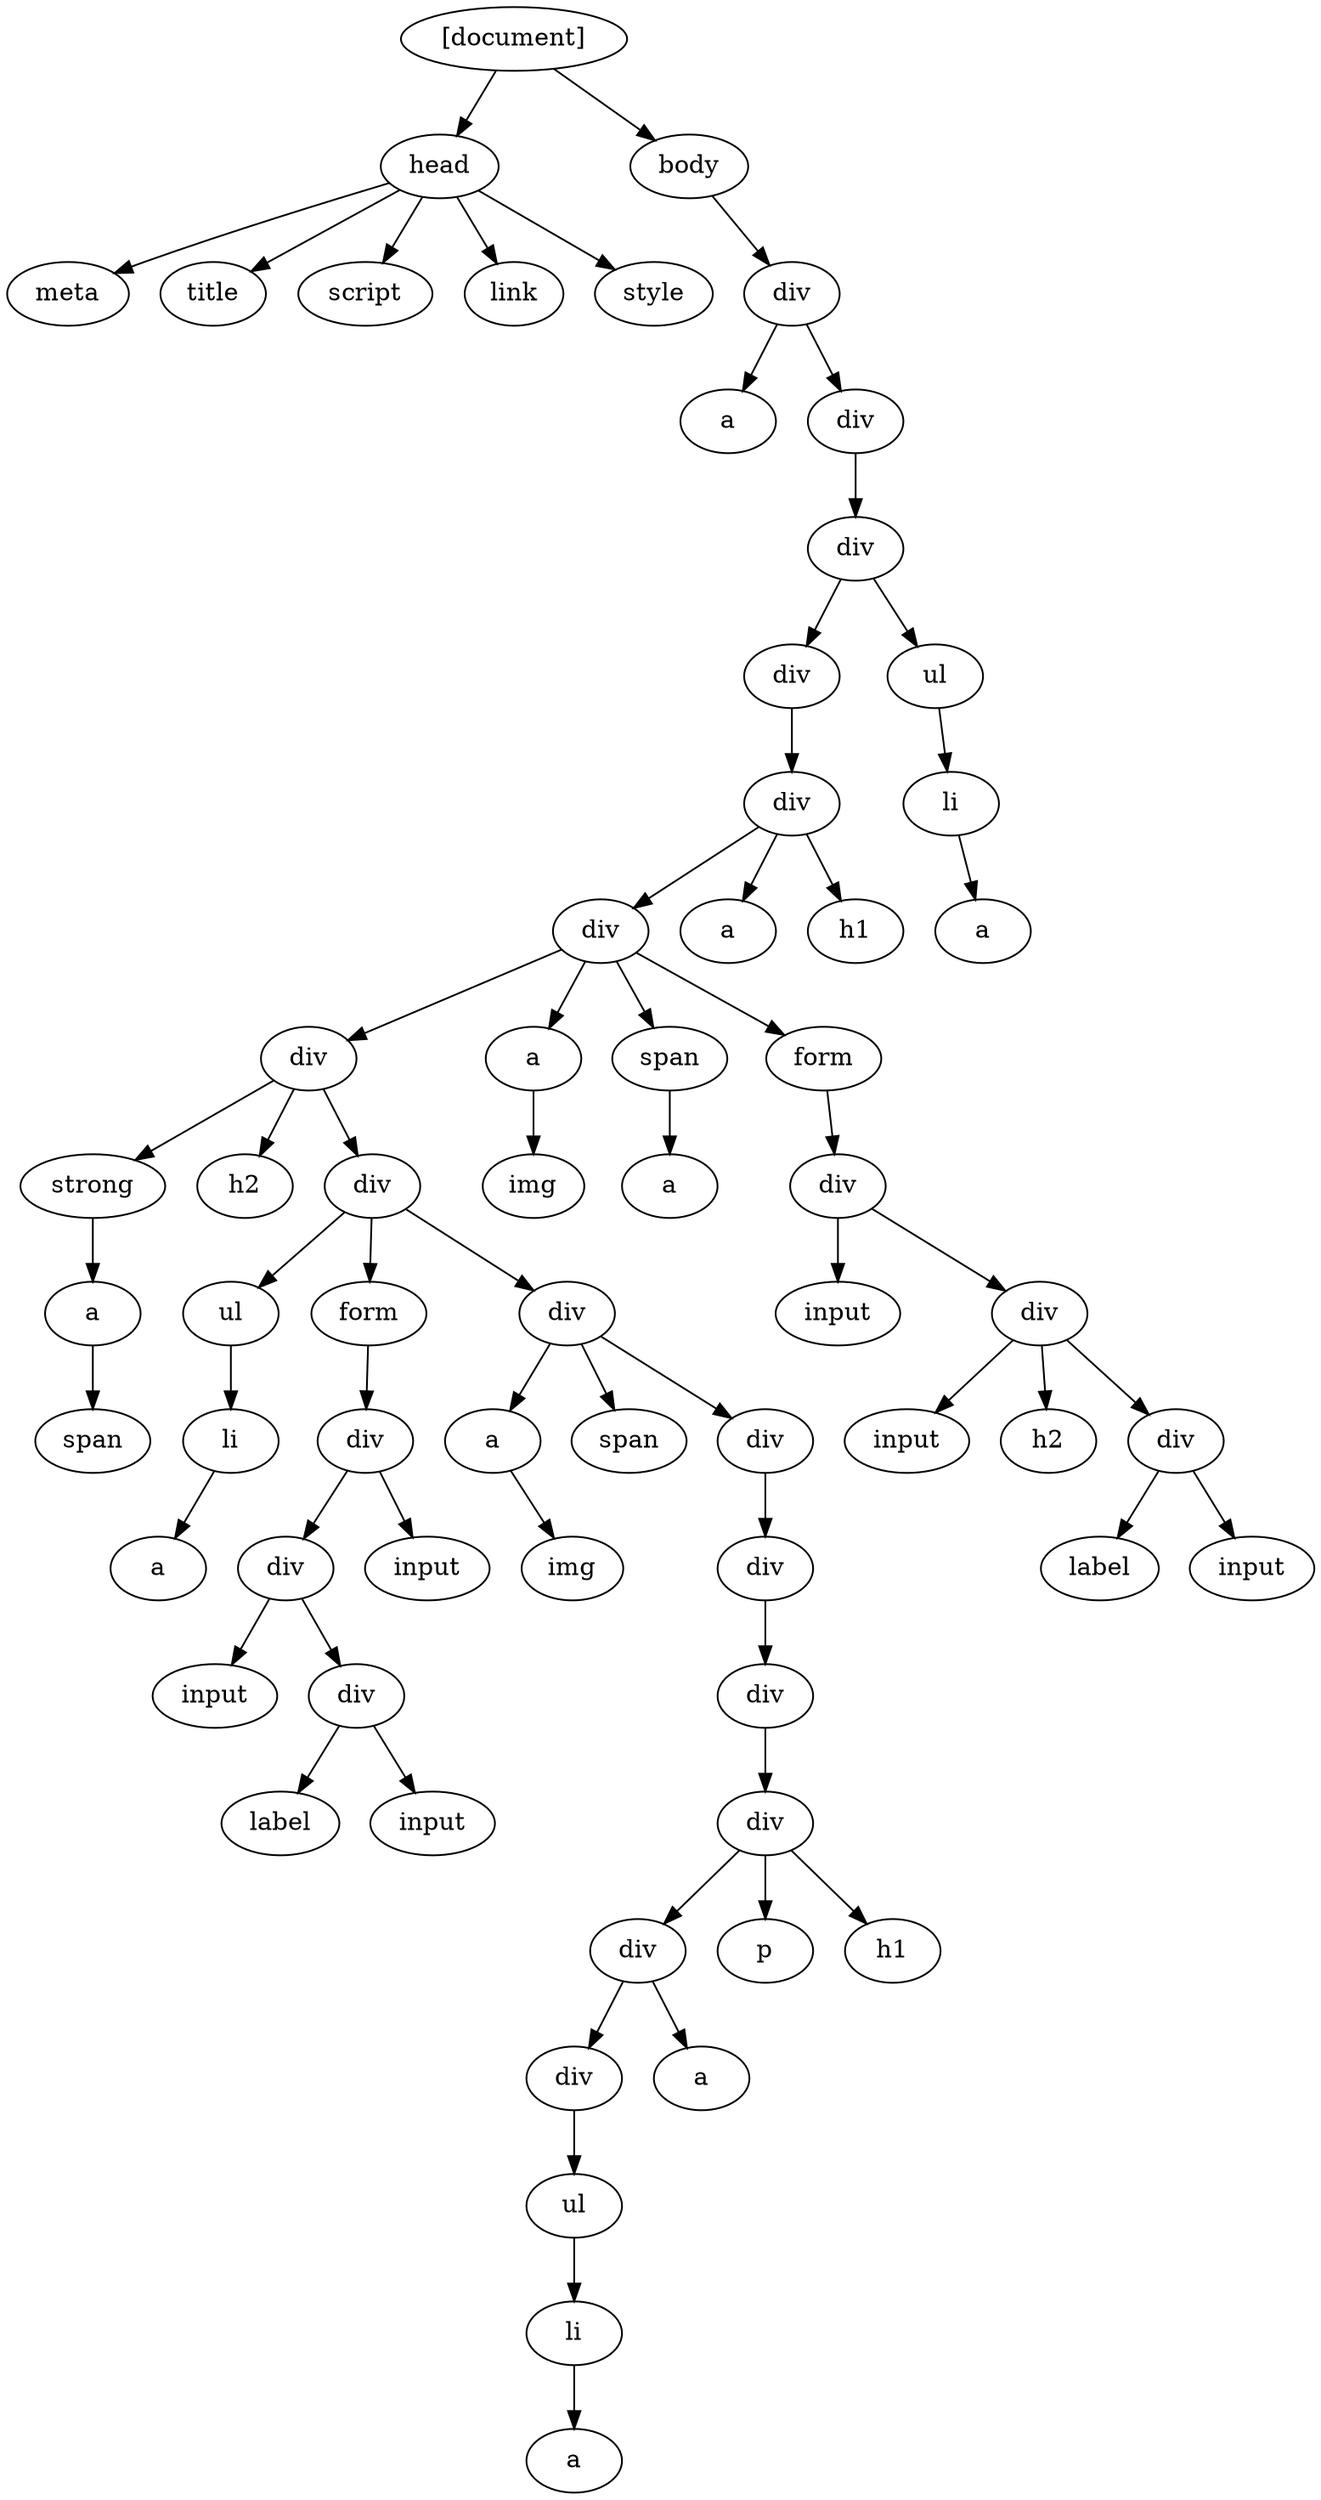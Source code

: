 digraph Tree {
	"/[document]/body/div/div/div/div/div/div/div/strong" [label = "strong"];
	"/[document]/head/meta" [label = "meta"];
	"/[document]/body/div/div/div/div/div/div/form/div/div/input" [label = "input"];
	"/[document]/body/div/div/div/div/div/div/form/div/input" [label = "input"];
	"/[document]/body/div/div/div/div/div/div/div/div/div/div/div/div" [label = "div"];
	"/[document]/body/div/div/div/div/div/div/div/h2" [label = "h2"];
	"/[document]/body/div/div/div/div/div/div/div/div/form/div/div" [label = "div"];
	"/[document]/body/div/div/div/div/div/div/form/div/div/h2" [label = "h2"];
	"/[document]/body/div/div/div/div/div/div/a/img" [label = "img"];
	"/[document]/body/div/div/div/div/div/div/div" [label = "div"];
	"/[document]/body/div/div/div/div/div/div" [label = "div"];
	"/[document]/body/div/div/div/div/div/div/div/div/div/div/div/div/div/div/div" [label = "div"];
	"/[document]/body/div/div/div/div/div/div/div/div/ul" [label = "ul"];
	"/[document]/body/div/div/div/div/div/div/div/div/form/div/input" [label = "input"];
	"/[document]/body/div/div/div/div/div/div/div/div/form" [label = "form"];
	"/[document]/head/title" [label = "title"];
	"/[document]/body/div/div/div/div/div/div/div/div/div/a" [label = "a"];
	"/[document]/body/div/div/div/div/div/div/div/div" [label = "div"];
	"/[document]/body/div/div/div/div/div/div/div/div/div/div/div/div/div" [label = "div"];
	"/[document]/body/div/div/div/div" [label = "div"];
	"/[document]/body/div/div/div/ul/li" [label = "li"];
	"/[document]/head" [label = "head"];
	"/[document]/head/script" [label = "script"];
	"/[document]/body/div/div/div/div/div/div/form/div" [label = "div"];
	"/[document]/body/div/div/div/div/div/div/a" [label = "a"];
	"/[document]/body/div/div/div/div/div/div/div/div/div/span" [label = "span"];
	"/[document]/body/div/div/div/div/div/div/div/div/div/div/div/div/div/div/div/ul/li/a" [label = "a"];
	"/[document]/body/div/div/div/div/div/a" [label = "a"];
	"/[document]/body/div/div/div/div/div/div/div/div/div/div/div/div/div/div/a" [label = "a"];
	"/[document]/body/div/div/div/div/div/div/div/div/div/div/div" [label = "div"];
	"/[document]/body/div/div/div/div/div/div/div/div/div/div/div/div/div/div" [label = "div"];
	"/[document]/body/div/div/div/div/div/div/span" [label = "span"];
	"/[document]/body/div/div/div/ul" [label = "ul"];
	"/[document]/body/div/a" [label = "a"];
	"/[document]/head/link" [label = "link"];
	"/[document]/body/div/div/div/ul/li/a" [label = "a"];
	"/[document]/body/div/div/div/div/div/div/div/div/form/div/div/input" [label = "input"];
	"/[document]/body/div/div/div/div/div/div/div/div/div/div/div/div/div/p" [label = "p"];
	"/[document]/body/div/div/div/div/div/div/div/div/div" [label = "div"];
	"/[document]/body/div/div/div/div/div/div/div/div/ul/li" [label = "li"];
	"/[document]/body/div/div/div/div/div/div/div/strong/a/span" [label = "span"];
	"/[document]/body/div/div/div/div/div/div/form/div/div/div" [label = "div"];
	"/[document]/body/div/div/div/div/div/div/div/div/form/div/div/div" [label = "div"];
	"/[document]/body/div/div/div/div/div/div/div/div/div/div/div/div/div/div/div/ul" [label = "ul"];
	"/[document]/body/div/div/div/div/div/div/div/div/div/div/div/div/div/h1" [label = "h1"];
	"/[document]/body/div/div/div/div/div/div/div/div/form/div/div/div/label" [label = "label"];
	"/[document]/body/div/div/div/div/div/div/form/div/div/div/label" [label = "label"];
	"/[document]" [label = "[document]"];
	"/[document]/body/div/div/div/div/div/div/form" [label = "form"];
	"/[document]/body/div/div/div/div/div/div/div/div/form/div/div/div/input" [label = "input"];
	"/[document]/body/div/div/div/div/div/div/div/div/div/div" [label = "div"];
	"/[document]/head/style" [label = "style"];
	"/[document]/body/div/div/div/div/div/div/form/div/div/div/input" [label = "input"];
	"/[document]/body" [label = "body"];
	"/[document]/body/div/div/div/div/div/div/div/div/div/div/div/div/div/div/div/ul/li" [label = "li"];
	"/[document]/body/div/div/div/div/div/div/div/div/div/a/img" [label = "img"];
	"/[document]/body/div/div" [label = "div"];
	"/[document]/body/div/div/div" [label = "div"];
	"/[document]/body/div/div/div/div/div/div/div/strong/a" [label = "a"];
	"/[document]/body/div/div/div/div/div/div/form/div/div" [label = "div"];
	"/[document]/body/div/div/div/div/div/h1" [label = "h1"];
	"/[document]/body/div" [label = "div"];
	"/[document]/body/div/div/div/div/div/div/div/div/form/div" [label = "div"];
	"/[document]/body/div/div/div/div/div/div/span/a" [label = "a"];
	"/[document]/body/div/div/div/div/div" [label = "div"];
	"/[document]/body/div/div/div/div/div/div/div/div/ul/li/a" [label = "a"];
	"/[document]/body/div/div/div/div/div/div/div/div/form" -> "/[document]/body/div/div/div/div/div/div/div/div/form/div";
	"/[document]/head" -> "/[document]/head/link";
	"/[document]/body/div/div/div/div/div/div/form/div/div/div" -> "/[document]/body/div/div/div/div/div/div/form/div/div/div/label";
	"/[document]/body/div/div/div/div/div/div/form/div/div/div" -> "/[document]/body/div/div/div/div/div/div/form/div/div/div/input";
	"/[document]/body/div/div/div/div/div/div/div/div/div/div/div/div/div" -> "/[document]/body/div/div/div/div/div/div/div/div/div/div/div/div/div/p";
	"/[document]/body/div/div/div/div/div/div/div/div/form/div/div" -> "/[document]/body/div/div/div/div/div/div/div/div/form/div/div/input";
	"/[document]/body/div/div/div/div/div/div/div" -> "/[document]/body/div/div/div/div/div/div/div/div";
	"/[document]/body/div/div/div/div/div/div/div/div/div/div/div/div/div/div" -> "/[document]/body/div/div/div/div/div/div/div/div/div/div/div/div/div/div/div";
	"/[document]/body/div/div/div/div/div/div/div/div/div/div/div/div/div" -> "/[document]/body/div/div/div/div/div/div/div/div/div/div/div/div/div/h1";
	"/[document]/body/div/div/div/div/div/div/div/div/ul/li" -> "/[document]/body/div/div/div/div/div/div/div/div/ul/li/a";
	"/[document]/body/div/div/div/div/div/div" -> "/[document]/body/div/div/div/div/div/div/div";
	"/[document]/body/div" -> "/[document]/body/div/a";
	"/[document]/body/div/div/div/div/div/div/form/div" -> "/[document]/body/div/div/div/div/div/div/form/div/input";
	"/[document]/body/div/div/div/div" -> "/[document]/body/div/div/div/div/div";
	"/[document]/body/div/div/div/ul/li" -> "/[document]/body/div/div/div/ul/li/a";
	"/[document]/body/div/div/div/div/div" -> "/[document]/body/div/div/div/div/div/h1";
	"/[document]/body/div/div/div/div/div/div/div/div/div/div" -> "/[document]/body/div/div/div/div/div/div/div/div/div/div/div";
	"/[document]/body/div/div/div/div/div/div" -> "/[document]/body/div/div/div/div/div/div/form";
	"/[document]/body/div/div/div/div/div/div/div/div/div/a" -> "/[document]/body/div/div/div/div/div/div/div/div/div/a/img";
	"/[document]/body/div/div/div" -> "/[document]/body/div/div/div/div";
	"/[document]" -> "/[document]/body";
	"/[document]/head" -> "/[document]/head/style";
	"/[document]/body/div/div/div/div/div/div/div/strong/a" -> "/[document]/body/div/div/div/div/div/div/div/strong/a/span";
	"/[document]/body/div/div/div" -> "/[document]/body/div/div/div/ul";
	"/[document]/body/div/div/div/div/div/div/div/div/div/div/div/div/div/div/div/ul/li" -> "/[document]/body/div/div/div/div/div/div/div/div/div/div/div/div/div/div/div/ul/li/a";
	"/[document]/body/div/div/div/div/div/div/form" -> "/[document]/body/div/div/div/div/div/div/form/div";
	"/[document]/body/div/div/div/div/div/div/div/div/div/div/div/div/div/div/div/ul" -> "/[document]/body/div/div/div/div/div/div/div/div/div/div/div/div/div/div/div/ul/li";
	"/[document]/body/div/div/div/div/div/div/form/div/div" -> "/[document]/body/div/div/div/div/div/div/form/div/div/h2";
	"/[document]/body/div/div/div/div/div/div/a" -> "/[document]/body/div/div/div/div/div/div/a/img";
	"/[document]/body/div/div/div/div/div/div/div/div/form/div" -> "/[document]/body/div/div/div/div/div/div/div/div/form/div/input";
	"/[document]/body/div/div/div/div/div/div/div/div/div" -> "/[document]/body/div/div/div/div/div/div/div/div/div/a";
	"/[document]/body/div/div/div/div/div/div/form/div" -> "/[document]/body/div/div/div/div/div/div/form/div/div";
	"/[document]/body/div/div/div/div/div/div/div/strong" -> "/[document]/body/div/div/div/div/div/div/div/strong/a";
	"/[document]/body/div/div/div/div/div/div/div/div/form/div" -> "/[document]/body/div/div/div/div/div/div/div/div/form/div/div";
	"/[document]/body/div/div/div/ul" -> "/[document]/body/div/div/div/ul/li";
	"/[document]/body/div/div/div/div/div/div/form/div/div" -> "/[document]/body/div/div/div/div/div/div/form/div/div/div";
	"/[document]/body/div/div/div/div/div/div/div/div/div/div/div/div/div/div/div" -> "/[document]/body/div/div/div/div/div/div/div/div/div/div/div/div/div/div/div/ul";
	"/[document]/body/div/div/div/div/div/div/div/div" -> "/[document]/body/div/div/div/div/div/div/div/div/div";
	"/[document]/body/div/div/div/div/div/div/div" -> "/[document]/body/div/div/div/div/div/div/div/strong";
	"/[document]/body/div/div/div/div/div" -> "/[document]/body/div/div/div/div/div/div";
	"/[document]/head" -> "/[document]/head/title";
	"/[document]/body/div/div/div/div/div/div/form/div/div" -> "/[document]/body/div/div/div/div/div/div/form/div/div/input";
	"/[document]/head" -> "/[document]/head/meta";
	"/[document]/body/div/div/div/div/div/div/div/div/div" -> "/[document]/body/div/div/div/div/div/div/div/div/div/span";
	"/[document]/body/div/div/div/div/div/div/div" -> "/[document]/body/div/div/div/div/div/div/div/h2";
	"/[document]/body/div/div/div/div/div/div/div/div/ul" -> "/[document]/body/div/div/div/div/div/div/div/div/ul/li";
	"/[document]/body/div/div/div/div/div/div/div/div/form/div/div" -> "/[document]/body/div/div/div/div/div/div/div/div/form/div/div/div";
	"/[document]/body/div/div/div/div/div/div/span" -> "/[document]/body/div/div/div/div/div/div/span/a";
	"/[document]/body/div/div/div/div/div/div/div/div" -> "/[document]/body/div/div/div/div/div/div/div/div/ul";
	"/[document]/body/div/div/div/div/div" -> "/[document]/body/div/div/div/div/div/a";
	"/[document]/body/div/div/div/div/div/div/div/div" -> "/[document]/body/div/div/div/div/div/div/div/div/form";
	"/[document]/body/div/div/div/div/div/div/div/div/div/div/div/div" -> "/[document]/body/div/div/div/div/div/div/div/div/div/div/div/div/div";
	"/[document]/body/div/div/div/div/div/div/div/div/div" -> "/[document]/body/div/div/div/div/div/div/div/div/div/div";
	"/[document]" -> "/[document]/head";
	"/[document]/head" -> "/[document]/head/script";
	"/[document]/body/div/div/div/div/div/div/div/div/form/div/div/div" -> "/[document]/body/div/div/div/div/div/div/div/div/form/div/div/div/label";
	"/[document]/body/div/div/div/div/div/div" -> "/[document]/body/div/div/div/div/div/div/a";
	"/[document]/body/div/div/div/div/div/div/div/div/div/div/div/div/div" -> "/[document]/body/div/div/div/div/div/div/div/div/div/div/div/div/div/div";
	"/[document]/body/div/div/div/div/div/div/div/div/div/div/div/div/div/div" -> "/[document]/body/div/div/div/div/div/div/div/div/div/div/div/div/div/div/a";
	"/[document]/body/div/div" -> "/[document]/body/div/div/div";
	"/[document]/body/div/div/div/div/div/div" -> "/[document]/body/div/div/div/div/div/div/span";
	"/[document]/body" -> "/[document]/body/div";
	"/[document]/body/div/div/div/div/div/div/div/div/form/div/div/div" -> "/[document]/body/div/div/div/div/div/div/div/div/form/div/div/div/input";
	"/[document]/body/div/div/div/div/div/div/div/div/div/div/div" -> "/[document]/body/div/div/div/div/div/div/div/div/div/div/div/div";
	"/[document]/body/div" -> "/[document]/body/div/div";
}
